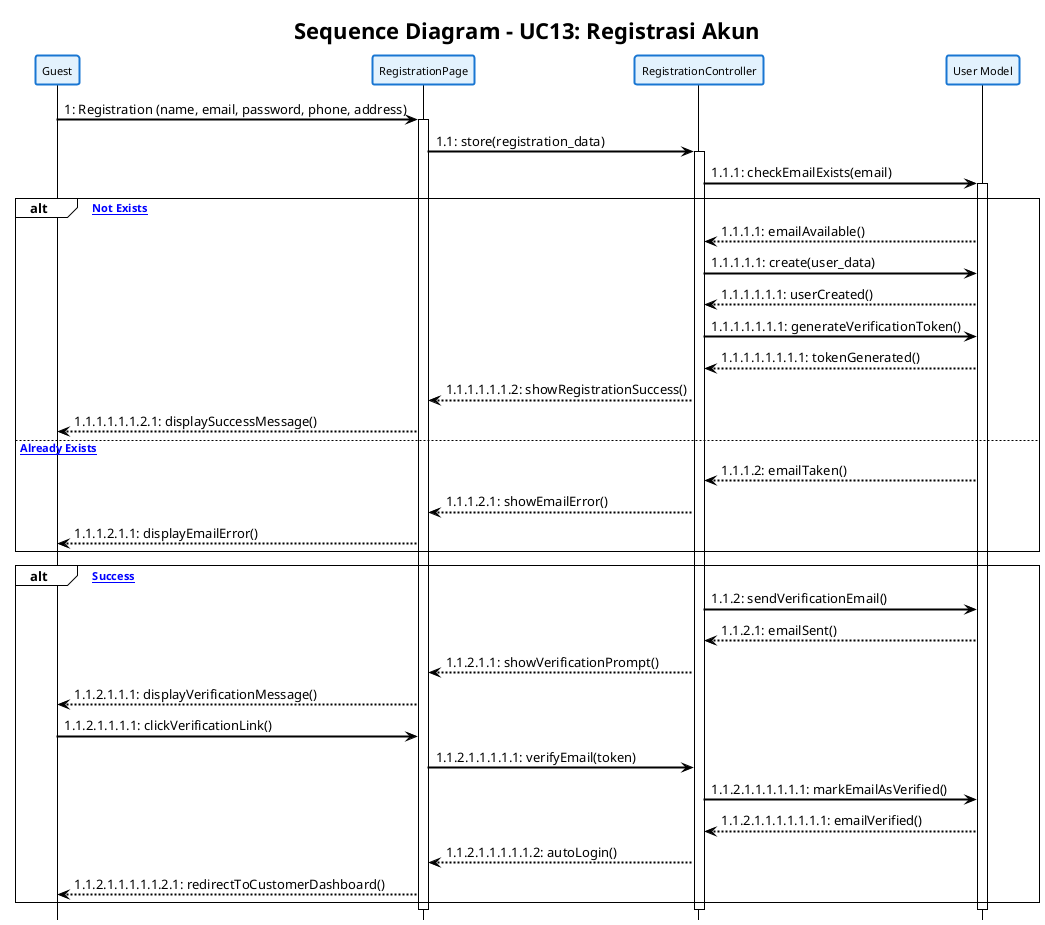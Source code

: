 @startuml

!theme plain
skinparam backgroundColor white
skinparam shadowing false
skinparam handwritten false

' Styling sesuai contoh yang diberikan
skinparam participant {
    BackgroundColor #E3F2FD
    BorderColor #1976D2
    BorderThickness 2
    FontSize 11
}

skinparam arrow {
    Color black
    Thickness 2
}

skinparam sequence {
    ArrowColor black
    ActorBorderColor black
    LifeLineBorderColor black
    ParticipantBorderColor #1976D2
    ParticipantBackgroundColor #E3F2FD
    BoxBorderColor black
}

hide footbox

title **Sequence Diagram - UC13: Registrasi Akun**

participant "Guest" as Guest
participant "RegistrationPage" as RegPage
participant "RegistrationController" as RegCtrl
participant "User Model" as UserModel

Guest -> RegPage: 1: Registration (name, email, password, phone, address)
activate RegPage

RegPage -> RegCtrl: 1.1: store(registration_data)
activate RegCtrl

RegCtrl -> UserModel: 1.1.1: checkEmailExists(email)
activate UserModel

alt [Email Not Exists]
    UserModel --> RegCtrl: 1.1.1.1: emailAvailable()
    
    RegCtrl -> UserModel: 1.1.1.1.1: create(user_data)
    UserModel --> RegCtrl: 1.1.1.1.1.1: userCreated()
    
    RegCtrl -> UserModel: 1.1.1.1.1.1.1: generateVerificationToken()
    UserModel --> RegCtrl: 1.1.1.1.1.1.1.1: tokenGenerated()
    
    RegCtrl --> RegPage: 1.1.1.1.1.1.2: showRegistrationSuccess()
    RegPage --> Guest: 1.1.1.1.1.1.2.1: displaySuccessMessage()
    
else [Email Already Exists]
    UserModel --> RegCtrl: 1.1.1.2: emailTaken()
    RegCtrl --> RegPage: 1.1.1.2.1: showEmailError()
    RegPage --> Guest: 1.1.1.2.1.1: displayEmailError()
end

alt [Registration Success]
    RegCtrl -> UserModel: 1.1.2: sendVerificationEmail()
    UserModel --> RegCtrl: 1.1.2.1: emailSent()
    
    RegCtrl --> RegPage: 1.1.2.1.1: showVerificationPrompt()
    RegPage --> Guest: 1.1.2.1.1.1: displayVerificationMessage()
    
    Guest -> RegPage: 1.1.2.1.1.1.1: clickVerificationLink()
    RegPage -> RegCtrl: 1.1.2.1.1.1.1.1: verifyEmail(token)
    
    RegCtrl -> UserModel: 1.1.2.1.1.1.1.1.1: markEmailAsVerified()
    UserModel --> RegCtrl: 1.1.2.1.1.1.1.1.1.1: emailVerified()
    
    RegCtrl --> RegPage: 1.1.2.1.1.1.1.1.2: autoLogin()
    RegPage --> Guest: 1.1.2.1.1.1.1.1.2.1: redirectToCustomerDashboard()
end

deactivate UserModel
deactivate RegCtrl
deactivate RegPage

@enduml
